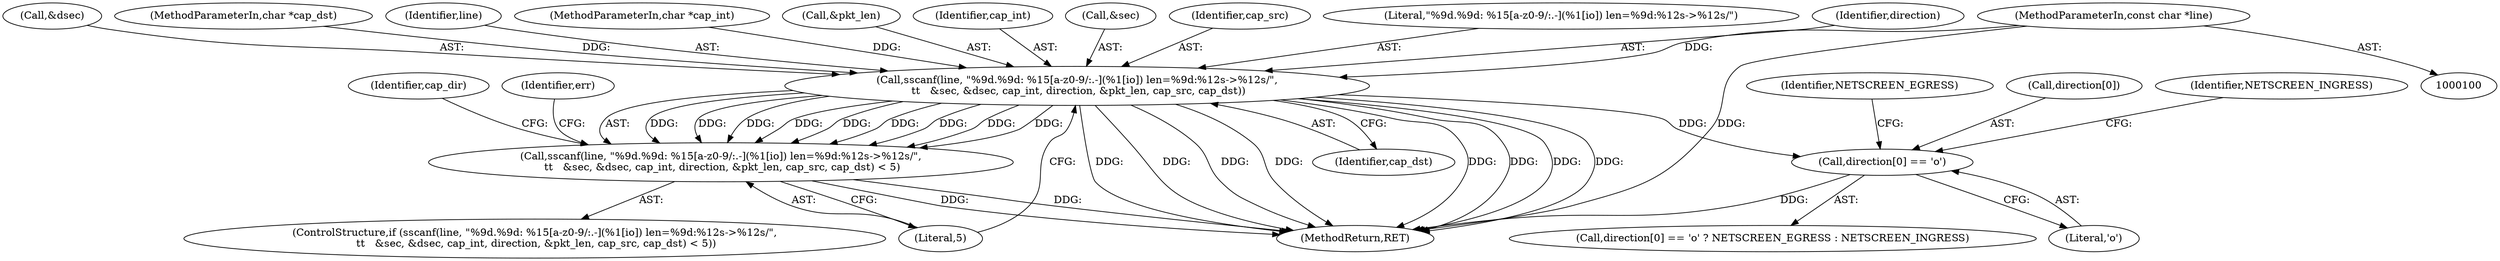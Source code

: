digraph "0_wireshark_6a140eca7b78b230f1f90a739a32257476513c78_2@pointer" {
"1000102" [label="(MethodParameterIn,const char *line)"];
"1000128" [label="(Call,sscanf(line, \"%9d.%9d: %15[a-z0-9/:.-](%1[io]) len=%9d:%12s->%12s/\",\n \t\t   &sec, &dsec, cap_int, direction, &pkt_len, cap_src, cap_dst))"];
"1000127" [label="(Call,sscanf(line, \"%9d.%9d: %15[a-z0-9/:.-](%1[io]) len=%9d:%12s->%12s/\",\n \t\t   &sec, &dsec, cap_int, direction, &pkt_len, cap_src, cap_dst) < 5)"];
"1000159" [label="(Call,direction[0] == 'o')"];
"1000126" [label="(ControlStructure,if (sscanf(line, \"%9d.%9d: %15[a-z0-9/:.-](%1[io]) len=%9d:%12s->%12s/\",\n \t\t   &sec, &dsec, cap_int, direction, &pkt_len, cap_src, cap_dst) < 5))"];
"1000128" [label="(Call,sscanf(line, \"%9d.%9d: %15[a-z0-9/:.-](%1[io]) len=%9d:%12s->%12s/\",\n \t\t   &sec, &dsec, cap_int, direction, &pkt_len, cap_src, cap_dst))"];
"1000163" [label="(Literal,'o')"];
"1000145" [label="(Identifier,err)"];
"1000127" [label="(Call,sscanf(line, \"%9d.%9d: %15[a-z0-9/:.-](%1[io]) len=%9d:%12s->%12s/\",\n \t\t   &sec, &dsec, cap_int, direction, &pkt_len, cap_src, cap_dst) < 5)"];
"1000189" [label="(MethodReturn,RET)"];
"1000137" [label="(Call,&pkt_len)"];
"1000159" [label="(Call,direction[0] == 'o')"];
"1000135" [label="(Identifier,cap_int)"];
"1000131" [label="(Call,&sec)"];
"1000139" [label="(Identifier,cap_src)"];
"1000130" [label="(Literal,\"%9d.%9d: %15[a-z0-9/:.-](%1[io]) len=%9d:%12s->%12s/\")"];
"1000136" [label="(Identifier,direction)"];
"1000164" [label="(Identifier,NETSCREEN_EGRESS)"];
"1000160" [label="(Call,direction[0])"];
"1000133" [label="(Call,&dsec)"];
"1000105" [label="(MethodParameterIn,char *cap_dst)"];
"1000165" [label="(Identifier,NETSCREEN_INGRESS)"];
"1000158" [label="(Call,direction[0] == 'o' ? NETSCREEN_EGRESS : NETSCREEN_INGRESS)"];
"1000102" [label="(MethodParameterIn,const char *line)"];
"1000129" [label="(Identifier,line)"];
"1000141" [label="(Literal,5)"];
"1000140" [label="(Identifier,cap_dst)"];
"1000157" [label="(Identifier,cap_dir)"];
"1000103" [label="(MethodParameterIn,char *cap_int)"];
"1000102" -> "1000100"  [label="AST: "];
"1000102" -> "1000189"  [label="DDG: "];
"1000102" -> "1000128"  [label="DDG: "];
"1000128" -> "1000127"  [label="AST: "];
"1000128" -> "1000140"  [label="CFG: "];
"1000129" -> "1000128"  [label="AST: "];
"1000130" -> "1000128"  [label="AST: "];
"1000131" -> "1000128"  [label="AST: "];
"1000133" -> "1000128"  [label="AST: "];
"1000135" -> "1000128"  [label="AST: "];
"1000136" -> "1000128"  [label="AST: "];
"1000137" -> "1000128"  [label="AST: "];
"1000139" -> "1000128"  [label="AST: "];
"1000140" -> "1000128"  [label="AST: "];
"1000141" -> "1000128"  [label="CFG: "];
"1000128" -> "1000189"  [label="DDG: "];
"1000128" -> "1000189"  [label="DDG: "];
"1000128" -> "1000189"  [label="DDG: "];
"1000128" -> "1000189"  [label="DDG: "];
"1000128" -> "1000189"  [label="DDG: "];
"1000128" -> "1000189"  [label="DDG: "];
"1000128" -> "1000189"  [label="DDG: "];
"1000128" -> "1000189"  [label="DDG: "];
"1000128" -> "1000127"  [label="DDG: "];
"1000128" -> "1000127"  [label="DDG: "];
"1000128" -> "1000127"  [label="DDG: "];
"1000128" -> "1000127"  [label="DDG: "];
"1000128" -> "1000127"  [label="DDG: "];
"1000128" -> "1000127"  [label="DDG: "];
"1000128" -> "1000127"  [label="DDG: "];
"1000128" -> "1000127"  [label="DDG: "];
"1000128" -> "1000127"  [label="DDG: "];
"1000103" -> "1000128"  [label="DDG: "];
"1000105" -> "1000128"  [label="DDG: "];
"1000128" -> "1000159"  [label="DDG: "];
"1000127" -> "1000126"  [label="AST: "];
"1000127" -> "1000141"  [label="CFG: "];
"1000141" -> "1000127"  [label="AST: "];
"1000145" -> "1000127"  [label="CFG: "];
"1000157" -> "1000127"  [label="CFG: "];
"1000127" -> "1000189"  [label="DDG: "];
"1000127" -> "1000189"  [label="DDG: "];
"1000159" -> "1000158"  [label="AST: "];
"1000159" -> "1000163"  [label="CFG: "];
"1000160" -> "1000159"  [label="AST: "];
"1000163" -> "1000159"  [label="AST: "];
"1000164" -> "1000159"  [label="CFG: "];
"1000165" -> "1000159"  [label="CFG: "];
"1000159" -> "1000189"  [label="DDG: "];
}
